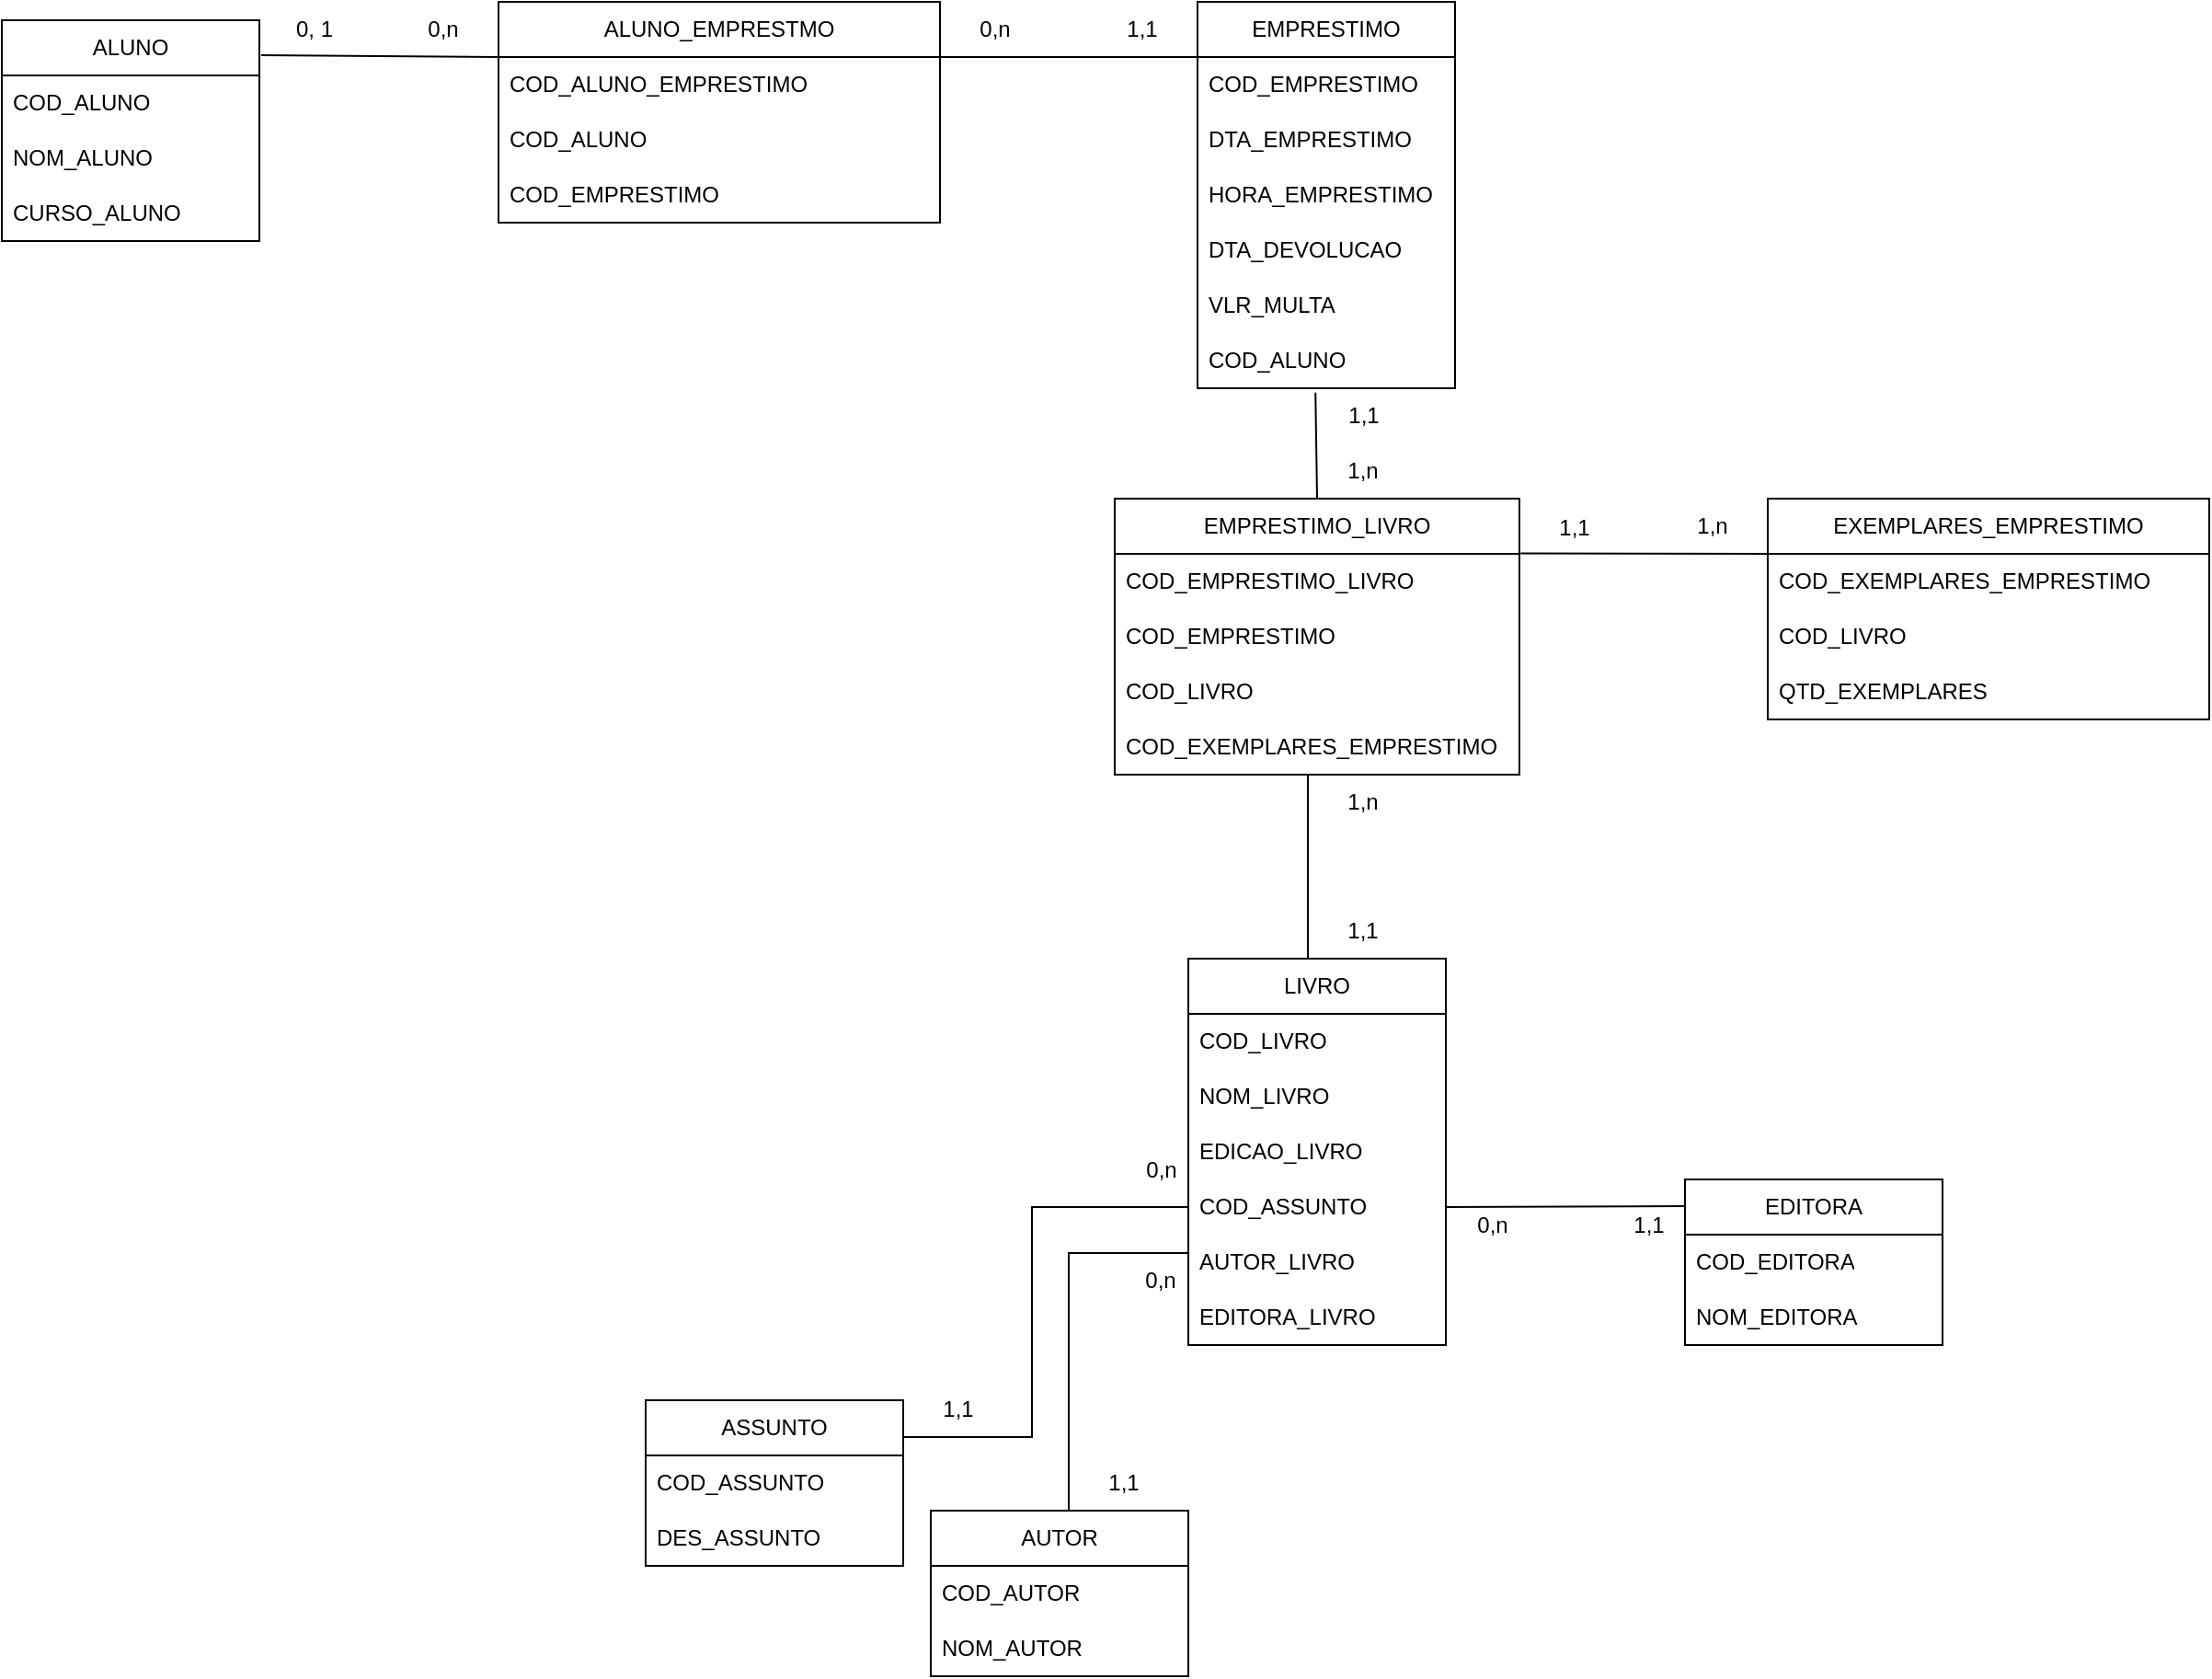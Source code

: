 <mxfile version="21.7.2" type="google">
  <diagram name="Página-1" id="o7LXbyq59JUuBlhoGDjv">
    <mxGraphModel grid="1" page="1" gridSize="10" guides="1" tooltips="1" connect="1" arrows="1" fold="1" pageScale="1" pageWidth="827" pageHeight="1169" math="0" shadow="0">
      <root>
        <mxCell id="0" />
        <mxCell id="1" parent="0" />
        <mxCell id="2xey3WrE3YbFu9QSqHSD-1" value="EMPRESTIMO" style="swimlane;fontStyle=0;childLayout=stackLayout;horizontal=1;startSize=30;horizontalStack=0;resizeParent=1;resizeParentMax=0;resizeLast=0;collapsible=1;marginBottom=0;whiteSpace=wrap;html=1;" vertex="1" parent="1">
          <mxGeometry x="720" y="210" width="140" height="210" as="geometry" />
        </mxCell>
        <mxCell id="2xey3WrE3YbFu9QSqHSD-2" value="COD_EMPRESTIMO" style="text;strokeColor=none;fillColor=none;align=left;verticalAlign=middle;spacingLeft=4;spacingRight=4;overflow=hidden;points=[[0,0.5],[1,0.5]];portConstraint=eastwest;rotatable=0;whiteSpace=wrap;html=1;" vertex="1" parent="2xey3WrE3YbFu9QSqHSD-1">
          <mxGeometry y="30" width="140" height="30" as="geometry" />
        </mxCell>
        <mxCell id="2xey3WrE3YbFu9QSqHSD-3" value="DTA_EMPRESTIMO" style="text;strokeColor=none;fillColor=none;align=left;verticalAlign=middle;spacingLeft=4;spacingRight=4;overflow=hidden;points=[[0,0.5],[1,0.5]];portConstraint=eastwest;rotatable=0;whiteSpace=wrap;html=1;" vertex="1" parent="2xey3WrE3YbFu9QSqHSD-1">
          <mxGeometry y="60" width="140" height="30" as="geometry" />
        </mxCell>
        <mxCell id="2xey3WrE3YbFu9QSqHSD-4" value="HORA_EMPRESTIMO" style="text;strokeColor=none;fillColor=none;align=left;verticalAlign=middle;spacingLeft=4;spacingRight=4;overflow=hidden;points=[[0,0.5],[1,0.5]];portConstraint=eastwest;rotatable=0;whiteSpace=wrap;html=1;" vertex="1" parent="2xey3WrE3YbFu9QSqHSD-1">
          <mxGeometry y="90" width="140" height="30" as="geometry" />
        </mxCell>
        <mxCell id="2xey3WrE3YbFu9QSqHSD-77" value="DTA_DEVOLUCAO" style="text;strokeColor=none;fillColor=none;align=left;verticalAlign=middle;spacingLeft=4;spacingRight=4;overflow=hidden;points=[[0,0.5],[1,0.5]];portConstraint=eastwest;rotatable=0;whiteSpace=wrap;html=1;" vertex="1" parent="2xey3WrE3YbFu9QSqHSD-1">
          <mxGeometry y="120" width="140" height="30" as="geometry" />
        </mxCell>
        <mxCell id="2xey3WrE3YbFu9QSqHSD-78" value="VLR_MULTA" style="text;strokeColor=none;fillColor=none;align=left;verticalAlign=middle;spacingLeft=4;spacingRight=4;overflow=hidden;points=[[0,0.5],[1,0.5]];portConstraint=eastwest;rotatable=0;whiteSpace=wrap;html=1;" vertex="1" parent="2xey3WrE3YbFu9QSqHSD-1">
          <mxGeometry y="150" width="140" height="30" as="geometry" />
        </mxCell>
        <mxCell id="2xey3WrE3YbFu9QSqHSD-16" value="COD_ALUNO" style="text;strokeColor=none;fillColor=none;align=left;verticalAlign=middle;spacingLeft=4;spacingRight=4;overflow=hidden;points=[[0,0.5],[1,0.5]];portConstraint=eastwest;rotatable=0;whiteSpace=wrap;html=1;" vertex="1" parent="2xey3WrE3YbFu9QSqHSD-1">
          <mxGeometry y="180" width="140" height="30" as="geometry" />
        </mxCell>
        <mxCell id="2xey3WrE3YbFu9QSqHSD-5" value="ALUNO" style="swimlane;fontStyle=0;childLayout=stackLayout;horizontal=1;startSize=30;horizontalStack=0;resizeParent=1;resizeParentMax=0;resizeLast=0;collapsible=1;marginBottom=0;whiteSpace=wrap;html=1;" vertex="1" parent="1">
          <mxGeometry x="70" y="220" width="140" height="120" as="geometry" />
        </mxCell>
        <mxCell id="2xey3WrE3YbFu9QSqHSD-6" value="COD_ALUNO" style="text;strokeColor=none;fillColor=none;align=left;verticalAlign=middle;spacingLeft=4;spacingRight=4;overflow=hidden;points=[[0,0.5],[1,0.5]];portConstraint=eastwest;rotatable=0;whiteSpace=wrap;html=1;" vertex="1" parent="2xey3WrE3YbFu9QSqHSD-5">
          <mxGeometry y="30" width="140" height="30" as="geometry" />
        </mxCell>
        <mxCell id="2xey3WrE3YbFu9QSqHSD-7" value="NOM_ALUNO" style="text;strokeColor=none;fillColor=none;align=left;verticalAlign=middle;spacingLeft=4;spacingRight=4;overflow=hidden;points=[[0,0.5],[1,0.5]];portConstraint=eastwest;rotatable=0;whiteSpace=wrap;html=1;" vertex="1" parent="2xey3WrE3YbFu9QSqHSD-5">
          <mxGeometry y="60" width="140" height="30" as="geometry" />
        </mxCell>
        <mxCell id="2xey3WrE3YbFu9QSqHSD-8" value="CURSO_ALUNO" style="text;strokeColor=none;fillColor=none;align=left;verticalAlign=middle;spacingLeft=4;spacingRight=4;overflow=hidden;points=[[0,0.5],[1,0.5]];portConstraint=eastwest;rotatable=0;whiteSpace=wrap;html=1;" vertex="1" parent="2xey3WrE3YbFu9QSqHSD-5">
          <mxGeometry y="90" width="140" height="30" as="geometry" />
        </mxCell>
        <mxCell id="2xey3WrE3YbFu9QSqHSD-9" value="LIVRO" style="swimlane;fontStyle=0;childLayout=stackLayout;horizontal=1;startSize=30;horizontalStack=0;resizeParent=1;resizeParentMax=0;resizeLast=0;collapsible=1;marginBottom=0;whiteSpace=wrap;html=1;" vertex="1" parent="1">
          <mxGeometry x="715" y="730" width="140" height="210" as="geometry" />
        </mxCell>
        <mxCell id="2xey3WrE3YbFu9QSqHSD-10" value="COD_LIVRO" style="text;strokeColor=none;fillColor=none;align=left;verticalAlign=middle;spacingLeft=4;spacingRight=4;overflow=hidden;points=[[0,0.5],[1,0.5]];portConstraint=eastwest;rotatable=0;whiteSpace=wrap;html=1;" vertex="1" parent="2xey3WrE3YbFu9QSqHSD-9">
          <mxGeometry y="30" width="140" height="30" as="geometry" />
        </mxCell>
        <mxCell id="2xey3WrE3YbFu9QSqHSD-11" value="NOM_LIVRO" style="text;strokeColor=none;fillColor=none;align=left;verticalAlign=middle;spacingLeft=4;spacingRight=4;overflow=hidden;points=[[0,0.5],[1,0.5]];portConstraint=eastwest;rotatable=0;whiteSpace=wrap;html=1;" vertex="1" parent="2xey3WrE3YbFu9QSqHSD-9">
          <mxGeometry y="60" width="140" height="30" as="geometry" />
        </mxCell>
        <mxCell id="2xey3WrE3YbFu9QSqHSD-59" value="EDICAO_LIVRO" style="text;strokeColor=none;fillColor=none;align=left;verticalAlign=middle;spacingLeft=4;spacingRight=4;overflow=hidden;points=[[0,0.5],[1,0.5]];portConstraint=eastwest;rotatable=0;whiteSpace=wrap;html=1;" vertex="1" parent="2xey3WrE3YbFu9QSqHSD-9">
          <mxGeometry y="90" width="140" height="30" as="geometry" />
        </mxCell>
        <mxCell id="2xey3WrE3YbFu9QSqHSD-12" value="COD_ASSUNTO" style="text;strokeColor=none;fillColor=none;align=left;verticalAlign=middle;spacingLeft=4;spacingRight=4;overflow=hidden;points=[[0,0.5],[1,0.5]];portConstraint=eastwest;rotatable=0;whiteSpace=wrap;html=1;" vertex="1" parent="2xey3WrE3YbFu9QSqHSD-9">
          <mxGeometry y="120" width="140" height="30" as="geometry" />
        </mxCell>
        <mxCell id="2xey3WrE3YbFu9QSqHSD-13" value="AUTOR_LIVRO" style="text;strokeColor=none;fillColor=none;align=left;verticalAlign=middle;spacingLeft=4;spacingRight=4;overflow=hidden;points=[[0,0.5],[1,0.5]];portConstraint=eastwest;rotatable=0;whiteSpace=wrap;html=1;" vertex="1" parent="2xey3WrE3YbFu9QSqHSD-9">
          <mxGeometry y="150" width="140" height="30" as="geometry" />
        </mxCell>
        <mxCell id="2xey3WrE3YbFu9QSqHSD-14" value="EDITORA_LIVRO" style="text;strokeColor=none;fillColor=none;align=left;verticalAlign=middle;spacingLeft=4;spacingRight=4;overflow=hidden;points=[[0,0.5],[1,0.5]];portConstraint=eastwest;rotatable=0;whiteSpace=wrap;html=1;" vertex="1" parent="2xey3WrE3YbFu9QSqHSD-9">
          <mxGeometry y="180" width="140" height="30" as="geometry" />
        </mxCell>
        <mxCell id="2xey3WrE3YbFu9QSqHSD-17" value="" style="endArrow=none;html=1;rounded=0;exitX=1.007;exitY=0.158;exitDx=0;exitDy=0;exitPerimeter=0;entryX=0;entryY=0.25;entryDx=0;entryDy=0;" edge="1" parent="1" source="2xey3WrE3YbFu9QSqHSD-5" target="2xey3WrE3YbFu9QSqHSD-24">
          <mxGeometry width="50" height="50" relative="1" as="geometry">
            <mxPoint x="640" y="490" as="sourcePoint" />
            <mxPoint x="690" y="440" as="targetPoint" />
          </mxGeometry>
        </mxCell>
        <mxCell id="2xey3WrE3YbFu9QSqHSD-18" value="1,1" style="text;html=1;strokeColor=none;fillColor=none;align=center;verticalAlign=middle;whiteSpace=wrap;rounded=0;" vertex="1" parent="1">
          <mxGeometry x="660" y="210" width="60" height="30" as="geometry" />
        </mxCell>
        <mxCell id="2xey3WrE3YbFu9QSqHSD-20" value="0,n" style="text;html=1;strokeColor=none;fillColor=none;align=center;verticalAlign=middle;whiteSpace=wrap;rounded=0;" vertex="1" parent="1">
          <mxGeometry x="280" y="210" width="60" height="30" as="geometry" />
        </mxCell>
        <mxCell id="2xey3WrE3YbFu9QSqHSD-21" value="" style="endArrow=none;html=1;rounded=0;entryX=0;entryY=1;entryDx=0;entryDy=0;exitX=0;exitY=0;exitDx=0;exitDy=0;" edge="1" parent="1" source="2xey3WrE3YbFu9QSqHSD-22" target="2xey3WrE3YbFu9QSqHSD-23">
          <mxGeometry width="50" height="50" relative="1" as="geometry">
            <mxPoint x="776" y="640" as="sourcePoint" />
            <mxPoint x="870" y="740" as="targetPoint" />
            <Array as="points" />
          </mxGeometry>
        </mxCell>
        <mxCell id="2xey3WrE3YbFu9QSqHSD-22" value="1,n" style="text;html=1;strokeColor=none;fillColor=none;align=center;verticalAlign=middle;whiteSpace=wrap;rounded=0;" vertex="1" parent="1">
          <mxGeometry x="780" y="630" width="60" height="30" as="geometry" />
        </mxCell>
        <mxCell id="2xey3WrE3YbFu9QSqHSD-23" value="1,1" style="text;html=1;strokeColor=none;fillColor=none;align=center;verticalAlign=middle;whiteSpace=wrap;rounded=0;" vertex="1" parent="1">
          <mxGeometry x="780" y="700" width="60" height="30" as="geometry" />
        </mxCell>
        <mxCell id="2xey3WrE3YbFu9QSqHSD-24" value="ALUNO_EMPRESTMO" style="swimlane;fontStyle=0;childLayout=stackLayout;horizontal=1;startSize=30;horizontalStack=0;resizeParent=1;resizeParentMax=0;resizeLast=0;collapsible=1;marginBottom=0;whiteSpace=wrap;html=1;" vertex="1" parent="1">
          <mxGeometry x="340" y="210" width="240" height="120" as="geometry" />
        </mxCell>
        <mxCell id="2xey3WrE3YbFu9QSqHSD-25" value="COD_ALUNO_EMPRESTIMO" style="text;strokeColor=none;fillColor=none;align=left;verticalAlign=middle;spacingLeft=4;spacingRight=4;overflow=hidden;points=[[0,0.5],[1,0.5]];portConstraint=eastwest;rotatable=0;whiteSpace=wrap;html=1;" vertex="1" parent="2xey3WrE3YbFu9QSqHSD-24">
          <mxGeometry y="30" width="240" height="30" as="geometry" />
        </mxCell>
        <mxCell id="2xey3WrE3YbFu9QSqHSD-26" value="COD_ALUNO" style="text;strokeColor=none;fillColor=none;align=left;verticalAlign=middle;spacingLeft=4;spacingRight=4;overflow=hidden;points=[[0,0.5],[1,0.5]];portConstraint=eastwest;rotatable=0;whiteSpace=wrap;html=1;" vertex="1" parent="2xey3WrE3YbFu9QSqHSD-24">
          <mxGeometry y="60" width="240" height="30" as="geometry" />
        </mxCell>
        <mxCell id="2xey3WrE3YbFu9QSqHSD-27" value="COD_EMPRESTIMO" style="text;strokeColor=none;fillColor=none;align=left;verticalAlign=middle;spacingLeft=4;spacingRight=4;overflow=hidden;points=[[0,0.5],[1,0.5]];portConstraint=eastwest;rotatable=0;whiteSpace=wrap;html=1;" vertex="1" parent="2xey3WrE3YbFu9QSqHSD-24">
          <mxGeometry y="90" width="240" height="30" as="geometry" />
        </mxCell>
        <mxCell id="2xey3WrE3YbFu9QSqHSD-28" value="0, 1" style="text;html=1;strokeColor=none;fillColor=none;align=center;verticalAlign=middle;whiteSpace=wrap;rounded=0;" vertex="1" parent="1">
          <mxGeometry x="210" y="210" width="60" height="30" as="geometry" />
        </mxCell>
        <mxCell id="2xey3WrE3YbFu9QSqHSD-29" value="" style="endArrow=none;html=1;rounded=0;entryX=1;entryY=1;entryDx=0;entryDy=0;" edge="1" parent="1" target="2xey3WrE3YbFu9QSqHSD-18">
          <mxGeometry width="50" height="50" relative="1" as="geometry">
            <mxPoint x="580" y="240" as="sourcePoint" />
            <mxPoint x="740" y="240" as="targetPoint" />
          </mxGeometry>
        </mxCell>
        <mxCell id="2xey3WrE3YbFu9QSqHSD-32" value="EMPRESTIMO_LIVRO" style="swimlane;fontStyle=0;childLayout=stackLayout;horizontal=1;startSize=30;horizontalStack=0;resizeParent=1;resizeParentMax=0;resizeLast=0;collapsible=1;marginBottom=0;whiteSpace=wrap;html=1;" vertex="1" parent="1">
          <mxGeometry x="675" y="480" width="220" height="150" as="geometry" />
        </mxCell>
        <mxCell id="2xey3WrE3YbFu9QSqHSD-33" value="COD_EMPRESTIMO_LIVRO" style="text;strokeColor=none;fillColor=none;align=left;verticalAlign=middle;spacingLeft=4;spacingRight=4;overflow=hidden;points=[[0,0.5],[1,0.5]];portConstraint=eastwest;rotatable=0;whiteSpace=wrap;html=1;" vertex="1" parent="2xey3WrE3YbFu9QSqHSD-32">
          <mxGeometry y="30" width="220" height="30" as="geometry" />
        </mxCell>
        <mxCell id="2xey3WrE3YbFu9QSqHSD-34" value="COD_EMPRESTIMO" style="text;strokeColor=none;fillColor=none;align=left;verticalAlign=middle;spacingLeft=4;spacingRight=4;overflow=hidden;points=[[0,0.5],[1,0.5]];portConstraint=eastwest;rotatable=0;whiteSpace=wrap;html=1;" vertex="1" parent="2xey3WrE3YbFu9QSqHSD-32">
          <mxGeometry y="60" width="220" height="30" as="geometry" />
        </mxCell>
        <mxCell id="2xey3WrE3YbFu9QSqHSD-35" value="COD_LIVRO" style="text;strokeColor=none;fillColor=none;align=left;verticalAlign=middle;spacingLeft=4;spacingRight=4;overflow=hidden;points=[[0,0.5],[1,0.5]];portConstraint=eastwest;rotatable=0;whiteSpace=wrap;html=1;" vertex="1" parent="2xey3WrE3YbFu9QSqHSD-32">
          <mxGeometry y="90" width="220" height="30" as="geometry" />
        </mxCell>
        <mxCell id="2xey3WrE3YbFu9QSqHSD-46" value="COD_EXEMPLARES_EMPRESTIMO" style="text;strokeColor=none;fillColor=none;align=left;verticalAlign=middle;spacingLeft=4;spacingRight=4;overflow=hidden;points=[[0,0.5],[1,0.5]];portConstraint=eastwest;rotatable=0;whiteSpace=wrap;html=1;" vertex="1" parent="2xey3WrE3YbFu9QSqHSD-32">
          <mxGeometry y="120" width="220" height="30" as="geometry" />
        </mxCell>
        <mxCell id="2xey3WrE3YbFu9QSqHSD-36" value="0,n" style="text;html=1;strokeColor=none;fillColor=none;align=center;verticalAlign=middle;whiteSpace=wrap;rounded=0;" vertex="1" parent="1">
          <mxGeometry x="580" y="210" width="60" height="30" as="geometry" />
        </mxCell>
        <mxCell id="2xey3WrE3YbFu9QSqHSD-39" value="" style="endArrow=none;html=1;rounded=0;entryX=0.458;entryY=1.079;entryDx=0;entryDy=0;entryPerimeter=0;exitX=0.5;exitY=0;exitDx=0;exitDy=0;" edge="1" parent="1" source="2xey3WrE3YbFu9QSqHSD-32" target="2xey3WrE3YbFu9QSqHSD-16">
          <mxGeometry width="50" height="50" relative="1" as="geometry">
            <mxPoint x="740" y="490" as="sourcePoint" />
            <mxPoint x="790" y="440" as="targetPoint" />
          </mxGeometry>
        </mxCell>
        <mxCell id="2xey3WrE3YbFu9QSqHSD-40" value="1,n" style="text;html=1;strokeColor=none;fillColor=none;align=center;verticalAlign=middle;whiteSpace=wrap;rounded=0;" vertex="1" parent="1">
          <mxGeometry x="780" y="450" width="60" height="30" as="geometry" />
        </mxCell>
        <mxCell id="2xey3WrE3YbFu9QSqHSD-41" value="1,1" style="text;html=1;align=center;verticalAlign=middle;resizable=0;points=[];autosize=1;strokeColor=none;fillColor=none;" vertex="1" parent="1">
          <mxGeometry x="790" y="420" width="40" height="30" as="geometry" />
        </mxCell>
        <mxCell id="2xey3WrE3YbFu9QSqHSD-42" value="AUTOR" style="swimlane;fontStyle=0;childLayout=stackLayout;horizontal=1;startSize=30;horizontalStack=0;resizeParent=1;resizeParentMax=0;resizeLast=0;collapsible=1;marginBottom=0;whiteSpace=wrap;html=1;" vertex="1" parent="1">
          <mxGeometry x="575" y="1030" width="140" height="90" as="geometry" />
        </mxCell>
        <mxCell id="2xey3WrE3YbFu9QSqHSD-43" value="COD_AUTOR" style="text;strokeColor=none;fillColor=none;align=left;verticalAlign=middle;spacingLeft=4;spacingRight=4;overflow=hidden;points=[[0,0.5],[1,0.5]];portConstraint=eastwest;rotatable=0;whiteSpace=wrap;html=1;" vertex="1" parent="2xey3WrE3YbFu9QSqHSD-42">
          <mxGeometry y="30" width="140" height="30" as="geometry" />
        </mxCell>
        <mxCell id="2xey3WrE3YbFu9QSqHSD-44" value="NOM_AUTOR" style="text;strokeColor=none;fillColor=none;align=left;verticalAlign=middle;spacingLeft=4;spacingRight=4;overflow=hidden;points=[[0,0.5],[1,0.5]];portConstraint=eastwest;rotatable=0;whiteSpace=wrap;html=1;" vertex="1" parent="2xey3WrE3YbFu9QSqHSD-42">
          <mxGeometry y="60" width="140" height="30" as="geometry" />
        </mxCell>
        <mxCell id="2xey3WrE3YbFu9QSqHSD-47" value="EDITORA" style="swimlane;fontStyle=0;childLayout=stackLayout;horizontal=1;startSize=30;horizontalStack=0;resizeParent=1;resizeParentMax=0;resizeLast=0;collapsible=1;marginBottom=0;whiteSpace=wrap;html=1;" vertex="1" parent="1">
          <mxGeometry x="985" y="850" width="140" height="90" as="geometry" />
        </mxCell>
        <mxCell id="2xey3WrE3YbFu9QSqHSD-48" value="COD_EDITORA" style="text;strokeColor=none;fillColor=none;align=left;verticalAlign=middle;spacingLeft=4;spacingRight=4;overflow=hidden;points=[[0,0.5],[1,0.5]];portConstraint=eastwest;rotatable=0;whiteSpace=wrap;html=1;" vertex="1" parent="2xey3WrE3YbFu9QSqHSD-47">
          <mxGeometry y="30" width="140" height="30" as="geometry" />
        </mxCell>
        <mxCell id="2xey3WrE3YbFu9QSqHSD-49" value="NOM_EDITORA" style="text;strokeColor=none;fillColor=none;align=left;verticalAlign=middle;spacingLeft=4;spacingRight=4;overflow=hidden;points=[[0,0.5],[1,0.5]];portConstraint=eastwest;rotatable=0;whiteSpace=wrap;html=1;" vertex="1" parent="2xey3WrE3YbFu9QSqHSD-47">
          <mxGeometry y="60" width="140" height="30" as="geometry" />
        </mxCell>
        <mxCell id="2xey3WrE3YbFu9QSqHSD-52" value="1,1" style="text;html=1;strokeColor=none;fillColor=none;align=center;verticalAlign=middle;whiteSpace=wrap;rounded=0;" vertex="1" parent="1">
          <mxGeometry x="650" y="1000" width="60" height="30" as="geometry" />
        </mxCell>
        <mxCell id="2xey3WrE3YbFu9QSqHSD-54" value="0,n" style="text;html=1;align=center;verticalAlign=middle;resizable=0;points=[];autosize=1;strokeColor=none;fillColor=none;" vertex="1" parent="1">
          <mxGeometry x="680" y="830" width="40" height="30" as="geometry" />
        </mxCell>
        <mxCell id="2xey3WrE3YbFu9QSqHSD-55" value="" style="endArrow=none;html=1;rounded=0;exitX=1;exitY=0.5;exitDx=0;exitDy=0;entryX=-0.004;entryY=0.161;entryDx=0;entryDy=0;entryPerimeter=0;" edge="1" parent="1" source="2xey3WrE3YbFu9QSqHSD-12" target="2xey3WrE3YbFu9QSqHSD-47">
          <mxGeometry width="50" height="50" relative="1" as="geometry">
            <mxPoint x="910" y="880" as="sourcePoint" />
            <mxPoint x="980" y="895" as="targetPoint" />
          </mxGeometry>
        </mxCell>
        <mxCell id="2xey3WrE3YbFu9QSqHSD-56" value="0,n" style="text;html=1;align=center;verticalAlign=middle;resizable=0;points=[];autosize=1;strokeColor=none;fillColor=none;" vertex="1" parent="1">
          <mxGeometry x="860" y="860" width="40" height="30" as="geometry" />
        </mxCell>
        <mxCell id="2xey3WrE3YbFu9QSqHSD-57" value="1,1" style="text;html=1;align=center;verticalAlign=middle;resizable=0;points=[];autosize=1;strokeColor=none;fillColor=none;" vertex="1" parent="1">
          <mxGeometry x="945" y="860" width="40" height="30" as="geometry" />
        </mxCell>
        <mxCell id="2xey3WrE3YbFu9QSqHSD-61" value="ASSUNTO" style="swimlane;fontStyle=0;childLayout=stackLayout;horizontal=1;startSize=30;horizontalStack=0;resizeParent=1;resizeParentMax=0;resizeLast=0;collapsible=1;marginBottom=0;whiteSpace=wrap;html=1;" vertex="1" parent="1">
          <mxGeometry x="420" y="970" width="140" height="90" as="geometry" />
        </mxCell>
        <mxCell id="2xey3WrE3YbFu9QSqHSD-62" value="COD_ASSUNTO" style="text;strokeColor=none;fillColor=none;align=left;verticalAlign=middle;spacingLeft=4;spacingRight=4;overflow=hidden;points=[[0,0.5],[1,0.5]];portConstraint=eastwest;rotatable=0;whiteSpace=wrap;html=1;" vertex="1" parent="2xey3WrE3YbFu9QSqHSD-61">
          <mxGeometry y="30" width="140" height="30" as="geometry" />
        </mxCell>
        <mxCell id="2xey3WrE3YbFu9QSqHSD-63" value="DES_ASSUNTO" style="text;strokeColor=none;fillColor=none;align=left;verticalAlign=middle;spacingLeft=4;spacingRight=4;overflow=hidden;points=[[0,0.5],[1,0.5]];portConstraint=eastwest;rotatable=0;whiteSpace=wrap;html=1;" vertex="1" parent="2xey3WrE3YbFu9QSqHSD-61">
          <mxGeometry y="60" width="140" height="30" as="geometry" />
        </mxCell>
        <mxCell id="2xey3WrE3YbFu9QSqHSD-65" value="" style="endArrow=none;html=1;rounded=0;entryX=0;entryY=0.5;entryDx=0;entryDy=0;" edge="1" parent="1" target="2xey3WrE3YbFu9QSqHSD-12">
          <mxGeometry width="50" height="50" relative="1" as="geometry">
            <mxPoint x="560" y="990" as="sourcePoint" />
            <mxPoint x="610" y="940" as="targetPoint" />
            <Array as="points">
              <mxPoint x="630" y="990" />
              <mxPoint x="630" y="865" />
            </Array>
          </mxGeometry>
        </mxCell>
        <mxCell id="2xey3WrE3YbFu9QSqHSD-66" value="0,n" style="text;html=1;strokeColor=none;fillColor=none;align=center;verticalAlign=middle;whiteSpace=wrap;rounded=0;" vertex="1" parent="1">
          <mxGeometry x="670" y="890" width="60" height="30" as="geometry" />
        </mxCell>
        <mxCell id="2xey3WrE3YbFu9QSqHSD-67" value="1,1" style="text;html=1;strokeColor=none;fillColor=none;align=center;verticalAlign=middle;whiteSpace=wrap;rounded=0;" vertex="1" parent="1">
          <mxGeometry x="560" y="960" width="60" height="30" as="geometry" />
        </mxCell>
        <mxCell id="2xey3WrE3YbFu9QSqHSD-70" style="edgeStyle=orthogonalEdgeStyle;rounded=0;orthogonalLoop=1;jettySize=auto;html=1;exitX=0.5;exitY=1;exitDx=0;exitDy=0;" edge="1" parent="1" source="2xey3WrE3YbFu9QSqHSD-66" target="2xey3WrE3YbFu9QSqHSD-66">
          <mxGeometry relative="1" as="geometry" />
        </mxCell>
        <mxCell id="2xey3WrE3YbFu9QSqHSD-71" value="" style="endArrow=none;html=1;rounded=0;entryX=0.75;entryY=0;entryDx=0;entryDy=0;" edge="1" parent="1" target="2xey3WrE3YbFu9QSqHSD-66">
          <mxGeometry width="50" height="50" relative="1" as="geometry">
            <mxPoint x="650" y="1030" as="sourcePoint" />
            <mxPoint x="700" y="980" as="targetPoint" />
            <Array as="points">
              <mxPoint x="650" y="890" />
            </Array>
          </mxGeometry>
        </mxCell>
        <mxCell id="2xey3WrE3YbFu9QSqHSD-73" value="EXEMPLARES_EMPRESTIMO&lt;br&gt;" style="swimlane;fontStyle=0;childLayout=stackLayout;horizontal=1;startSize=30;horizontalStack=0;resizeParent=1;resizeParentMax=0;resizeLast=0;collapsible=1;marginBottom=0;whiteSpace=wrap;html=1;" vertex="1" parent="1">
          <mxGeometry x="1030" y="480" width="240" height="120" as="geometry" />
        </mxCell>
        <mxCell id="2xey3WrE3YbFu9QSqHSD-74" value="COD_EXEMPLARES_EMPRESTIMO&lt;br&gt;" style="text;strokeColor=none;fillColor=none;align=left;verticalAlign=middle;spacingLeft=4;spacingRight=4;overflow=hidden;points=[[0,0.5],[1,0.5]];portConstraint=eastwest;rotatable=0;whiteSpace=wrap;html=1;" vertex="1" parent="2xey3WrE3YbFu9QSqHSD-73">
          <mxGeometry y="30" width="240" height="30" as="geometry" />
        </mxCell>
        <mxCell id="2xey3WrE3YbFu9QSqHSD-75" value="COD_LIVRO" style="text;strokeColor=none;fillColor=none;align=left;verticalAlign=middle;spacingLeft=4;spacingRight=4;overflow=hidden;points=[[0,0.5],[1,0.5]];portConstraint=eastwest;rotatable=0;whiteSpace=wrap;html=1;" vertex="1" parent="2xey3WrE3YbFu9QSqHSD-73">
          <mxGeometry y="60" width="240" height="30" as="geometry" />
        </mxCell>
        <mxCell id="2xey3WrE3YbFu9QSqHSD-76" value="QTD_EXEMPLARES" style="text;strokeColor=none;fillColor=none;align=left;verticalAlign=middle;spacingLeft=4;spacingRight=4;overflow=hidden;points=[[0,0.5],[1,0.5]];portConstraint=eastwest;rotatable=0;whiteSpace=wrap;html=1;" vertex="1" parent="2xey3WrE3YbFu9QSqHSD-73">
          <mxGeometry y="90" width="240" height="30" as="geometry" />
        </mxCell>
        <mxCell id="2xey3WrE3YbFu9QSqHSD-79" value="" style="endArrow=none;html=1;rounded=0;exitX=1.003;exitY=0.198;exitDx=0;exitDy=0;exitPerimeter=0;entryX=0;entryY=0.25;entryDx=0;entryDy=0;" edge="1" parent="1" source="2xey3WrE3YbFu9QSqHSD-32" target="2xey3WrE3YbFu9QSqHSD-73">
          <mxGeometry width="50" height="50" relative="1" as="geometry">
            <mxPoint x="940" y="540" as="sourcePoint" />
            <mxPoint x="990" y="490" as="targetPoint" />
          </mxGeometry>
        </mxCell>
        <mxCell id="2xey3WrE3YbFu9QSqHSD-81" value="1,1" style="text;html=1;strokeColor=none;fillColor=none;align=center;verticalAlign=middle;whiteSpace=wrap;rounded=0;" vertex="1" parent="1">
          <mxGeometry x="895" y="481" width="60" height="30" as="geometry" />
        </mxCell>
        <mxCell id="2xey3WrE3YbFu9QSqHSD-82" value="1,n" style="text;html=1;strokeColor=none;fillColor=none;align=center;verticalAlign=middle;whiteSpace=wrap;rounded=0;" vertex="1" parent="1">
          <mxGeometry x="970" y="480" width="60" height="30" as="geometry" />
        </mxCell>
      </root>
    </mxGraphModel>
  </diagram>
</mxfile>
